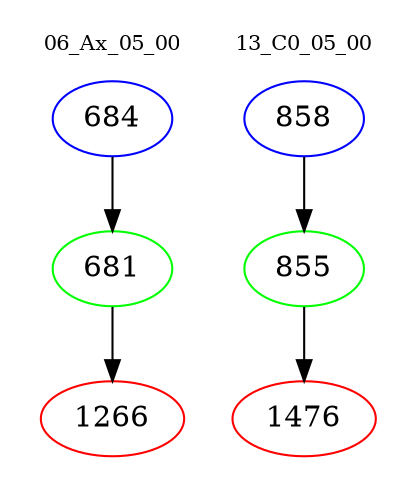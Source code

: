digraph{
subgraph cluster_0 {
color = white
label = "06_Ax_05_00";
fontsize=10;
T0_684 [label="684", color="blue"]
T0_684 -> T0_681 [color="black"]
T0_681 [label="681", color="green"]
T0_681 -> T0_1266 [color="black"]
T0_1266 [label="1266", color="red"]
}
subgraph cluster_1 {
color = white
label = "13_C0_05_00";
fontsize=10;
T1_858 [label="858", color="blue"]
T1_858 -> T1_855 [color="black"]
T1_855 [label="855", color="green"]
T1_855 -> T1_1476 [color="black"]
T1_1476 [label="1476", color="red"]
}
}
